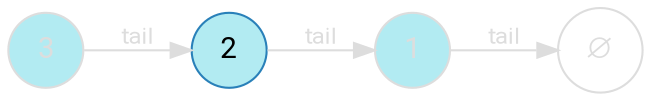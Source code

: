 digraph {
    bgcolor=transparent
    splines=false
    rankdir=LR

    // Default theme: disabled
    node[shape="circle" style="filled" color="#dddddd" fillcolor="#b2ebf2" fontcolor="#dddddd" fontname="Segoe UI,Roboto,Helvetica,Arial,sans-serif"]
    edge [color="#dddddd" fontcolor="#dddddd" fontname="Segoe UI,Roboto,Helvetica,Arial,sans-serif" fontsize=11]

    p1[label=3]
    p2[label=2 color="#2980B9" fontcolor="#000000"]
    p3[label=1]
    nil[shape=circle label="∅" fillcolor="#ffffff"]

    p1 -> p2[label=tail]
    p2 -> p3[label=tail]
    p3 -> nil[label=tail]
}
